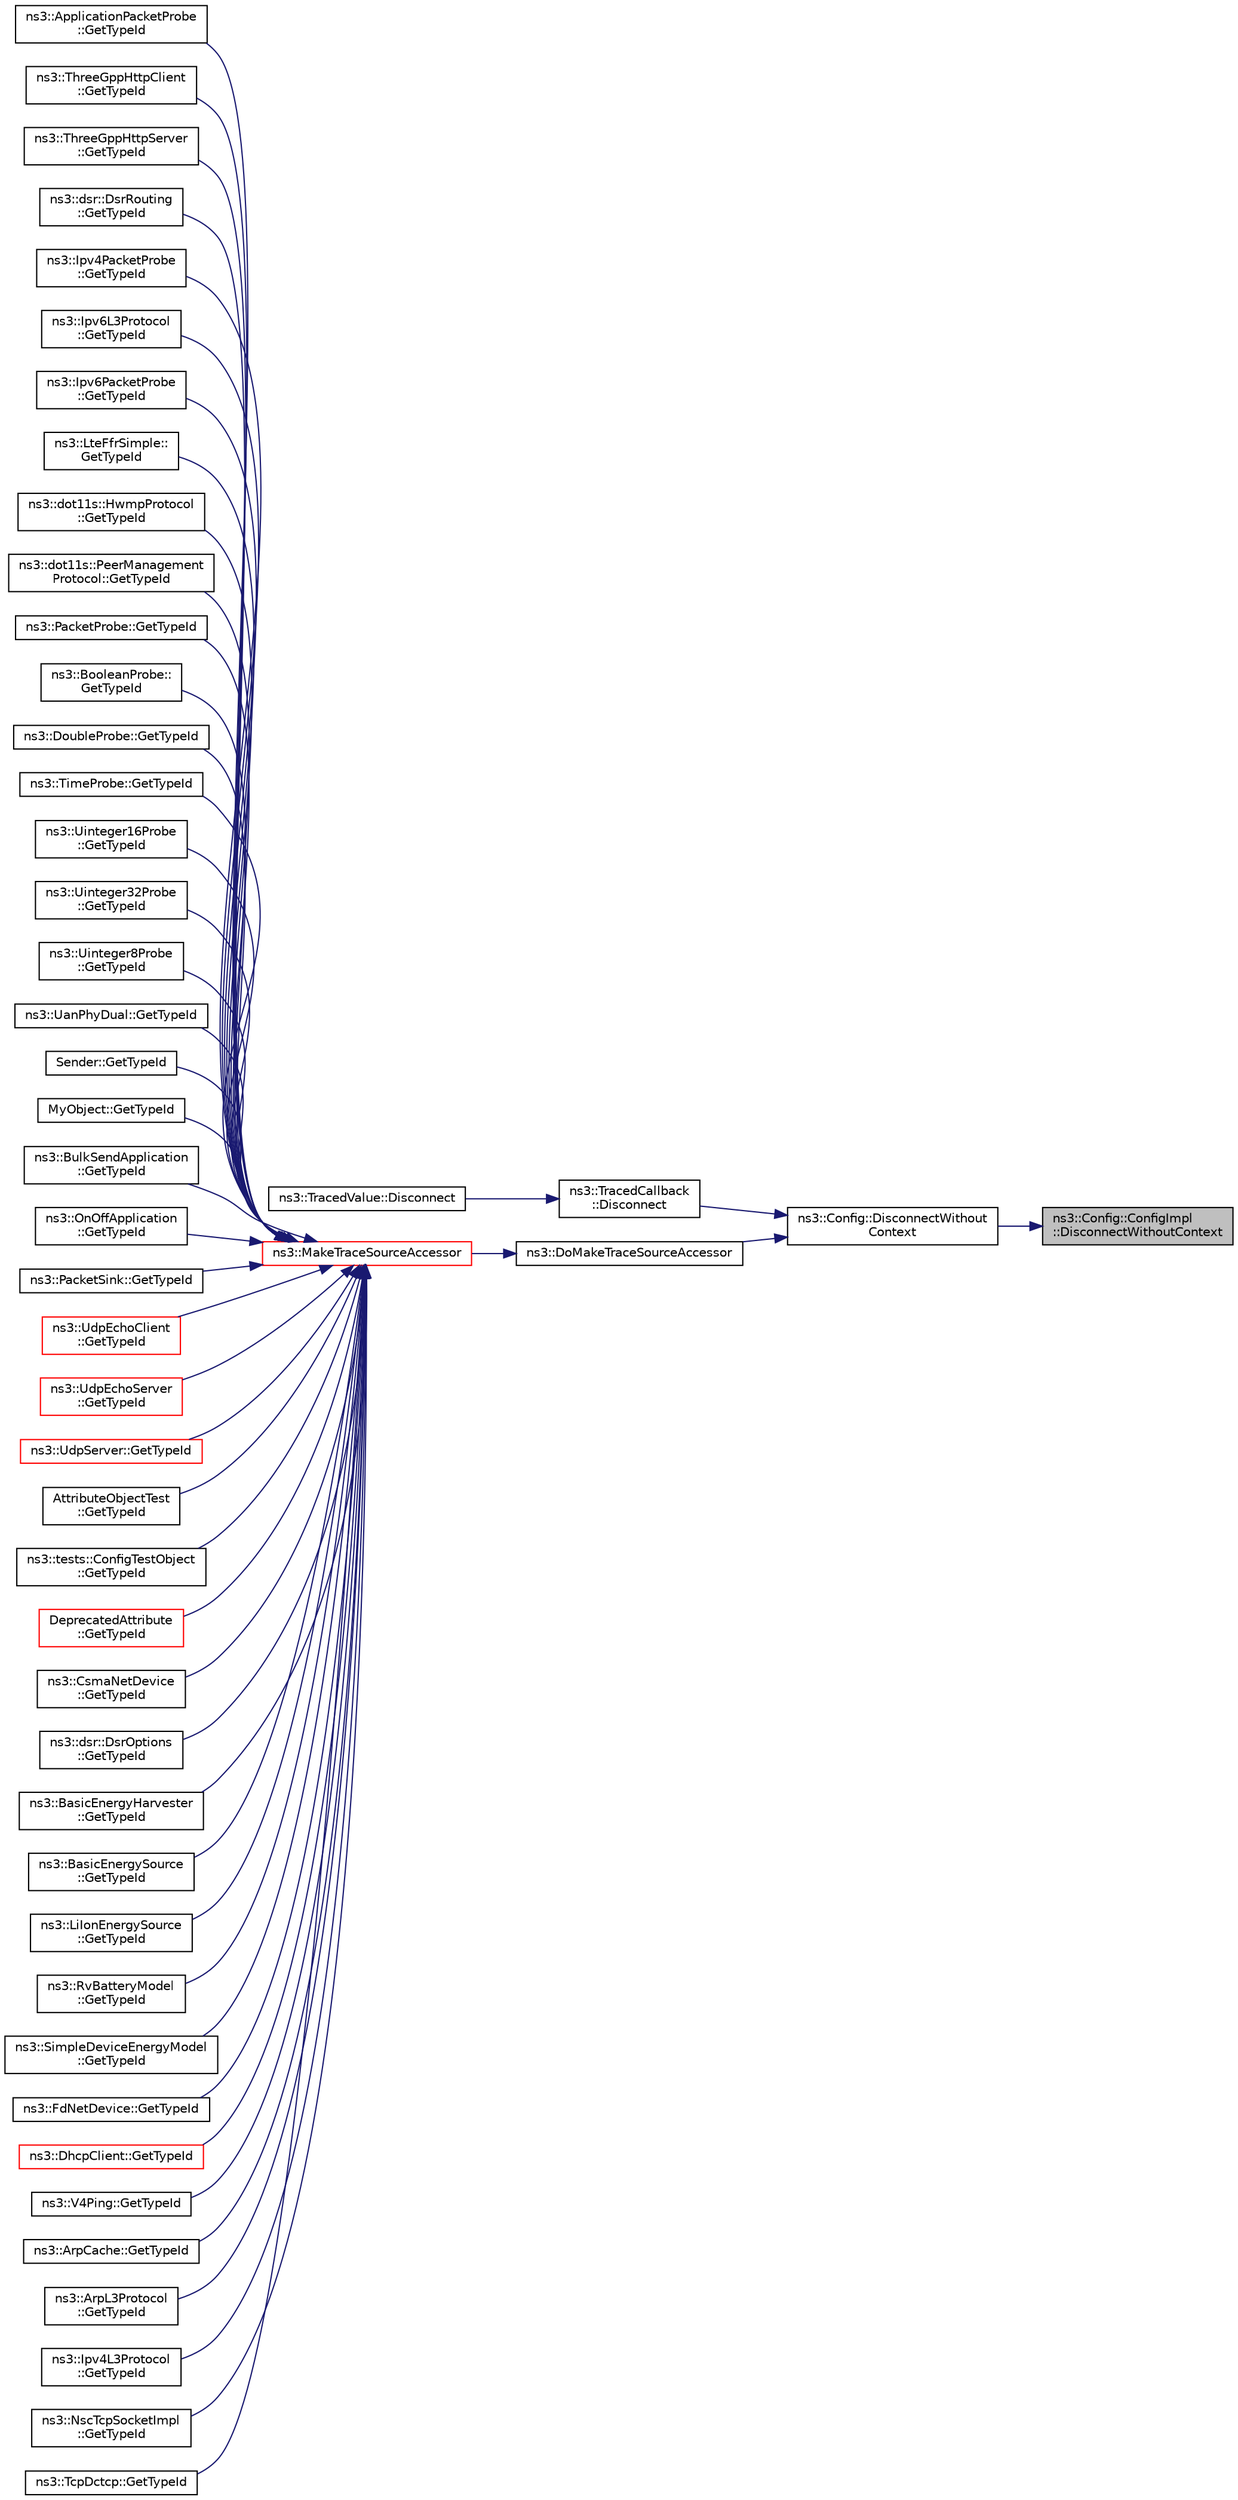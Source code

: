 digraph "ns3::Config::ConfigImpl::DisconnectWithoutContext"
{
 // LATEX_PDF_SIZE
  edge [fontname="Helvetica",fontsize="10",labelfontname="Helvetica",labelfontsize="10"];
  node [fontname="Helvetica",fontsize="10",shape=record];
  rankdir="RL";
  Node1 [label="ns3::Config::ConfigImpl\l::DisconnectWithoutContext",height=0.2,width=0.4,color="black", fillcolor="grey75", style="filled", fontcolor="black",tooltip=" "];
  Node1 -> Node2 [dir="back",color="midnightblue",fontsize="10",style="solid",fontname="Helvetica"];
  Node2 [label="ns3::Config::DisconnectWithout\lContext",height=0.2,width=0.4,color="black", fillcolor="white", style="filled",URL="$group__config.html#ga9979e293cae542020fada4824d0b3702",tooltip=" "];
  Node2 -> Node3 [dir="back",color="midnightblue",fontsize="10",style="solid",fontname="Helvetica"];
  Node3 [label="ns3::TracedCallback\l::Disconnect",height=0.2,width=0.4,color="black", fillcolor="white", style="filled",URL="$classns3_1_1_traced_callback.html#a6a66c74caa3d031dd9ab3bd0dfa9238a",tooltip="Remove from the chain a Callback which was connected with a context."];
  Node3 -> Node4 [dir="back",color="midnightblue",fontsize="10",style="solid",fontname="Helvetica"];
  Node4 [label="ns3::TracedValue::Disconnect",height=0.2,width=0.4,color="black", fillcolor="white", style="filled",URL="$classns3_1_1_traced_value.html#a7c818b7f58b4802ae7f5109776f40a3d",tooltip="Disconnect a Callback which was connected with context."];
  Node2 -> Node5 [dir="back",color="midnightblue",fontsize="10",style="solid",fontname="Helvetica"];
  Node5 [label="ns3::DoMakeTraceSourceAccessor",height=0.2,width=0.4,color="black", fillcolor="white", style="filled",URL="$group__tracing.html#ga58e9c4db480094cef0bb8d87118146e5",tooltip="MakeTraceSourceAccessor() implementation."];
  Node5 -> Node6 [dir="back",color="midnightblue",fontsize="10",style="solid",fontname="Helvetica"];
  Node6 [label="ns3::MakeTraceSourceAccessor",height=0.2,width=0.4,color="red", fillcolor="white", style="filled",URL="$group__tracing.html#gab21a770b9855af4e8f69f7531ea4a6b0",tooltip="Create a TraceSourceAccessor which will control access to the underlying trace source."];
  Node6 -> Node7 [dir="back",color="midnightblue",fontsize="10",style="solid",fontname="Helvetica"];
  Node7 [label="ns3::ApplicationPacketProbe\l::GetTypeId",height=0.2,width=0.4,color="black", fillcolor="white", style="filled",URL="$classns3_1_1_application_packet_probe.html#aeaab4ee7ff5a096c759241d18c052b43",tooltip="Get the type ID."];
  Node6 -> Node8 [dir="back",color="midnightblue",fontsize="10",style="solid",fontname="Helvetica"];
  Node8 [label="ns3::ThreeGppHttpClient\l::GetTypeId",height=0.2,width=0.4,color="black", fillcolor="white", style="filled",URL="$classns3_1_1_three_gpp_http_client.html#a751b0077c5fa1e6bbd1b7a1a3e59a1d4",tooltip="Returns the object TypeId."];
  Node6 -> Node9 [dir="back",color="midnightblue",fontsize="10",style="solid",fontname="Helvetica"];
  Node9 [label="ns3::ThreeGppHttpServer\l::GetTypeId",height=0.2,width=0.4,color="black", fillcolor="white", style="filled",URL="$classns3_1_1_three_gpp_http_server.html#a8e748be179ab841c194c05dcb90f9575",tooltip="Returns the object TypeId."];
  Node6 -> Node10 [dir="back",color="midnightblue",fontsize="10",style="solid",fontname="Helvetica"];
  Node10 [label="ns3::dsr::DsrRouting\l::GetTypeId",height=0.2,width=0.4,color="black", fillcolor="white", style="filled",URL="$classns3_1_1dsr_1_1_dsr_routing.html#add1c578a2b05d4e9bdd3d983b2e3b4ae",tooltip="Get the type identificator."];
  Node6 -> Node11 [dir="back",color="midnightblue",fontsize="10",style="solid",fontname="Helvetica"];
  Node11 [label="ns3::Ipv4PacketProbe\l::GetTypeId",height=0.2,width=0.4,color="black", fillcolor="white", style="filled",URL="$classns3_1_1_ipv4_packet_probe.html#ad5c77fc289c0f2b3b89454ba3a7b2eb5",tooltip="Get the type ID."];
  Node6 -> Node12 [dir="back",color="midnightblue",fontsize="10",style="solid",fontname="Helvetica"];
  Node12 [label="ns3::Ipv6L3Protocol\l::GetTypeId",height=0.2,width=0.4,color="black", fillcolor="white", style="filled",URL="$classns3_1_1_ipv6_l3_protocol.html#afb1b9affe13b7f2c4ccc0923fa291e11",tooltip="Get the type ID of this class."];
  Node6 -> Node13 [dir="back",color="midnightblue",fontsize="10",style="solid",fontname="Helvetica"];
  Node13 [label="ns3::Ipv6PacketProbe\l::GetTypeId",height=0.2,width=0.4,color="black", fillcolor="white", style="filled",URL="$classns3_1_1_ipv6_packet_probe.html#a29ddf89d820591b83f6723a7fdb7e377",tooltip="Get the type ID."];
  Node6 -> Node14 [dir="back",color="midnightblue",fontsize="10",style="solid",fontname="Helvetica"];
  Node14 [label="ns3::LteFfrSimple::\lGetTypeId",height=0.2,width=0.4,color="black", fillcolor="white", style="filled",URL="$classns3_1_1_lte_ffr_simple.html#aaefe303778e635e2daa55de8ed335429",tooltip="Get the type ID."];
  Node6 -> Node15 [dir="back",color="midnightblue",fontsize="10",style="solid",fontname="Helvetica"];
  Node15 [label="ns3::dot11s::HwmpProtocol\l::GetTypeId",height=0.2,width=0.4,color="black", fillcolor="white", style="filled",URL="$classns3_1_1dot11s_1_1_hwmp_protocol.html#a78243b5b294c6ab278cc0acae95960ac",tooltip="Get the type ID."];
  Node6 -> Node16 [dir="back",color="midnightblue",fontsize="10",style="solid",fontname="Helvetica"];
  Node16 [label="ns3::dot11s::PeerManagement\lProtocol::GetTypeId",height=0.2,width=0.4,color="black", fillcolor="white", style="filled",URL="$classns3_1_1dot11s_1_1_peer_management_protocol.html#a8341f80d9b79e21cf9cf6dbdd88db3e0",tooltip="Get the type ID."];
  Node6 -> Node17 [dir="back",color="midnightblue",fontsize="10",style="solid",fontname="Helvetica"];
  Node17 [label="ns3::PacketProbe::GetTypeId",height=0.2,width=0.4,color="black", fillcolor="white", style="filled",URL="$classns3_1_1_packet_probe.html#a746586a5e8a94585ab820ec72fac8c82",tooltip="Get the type ID."];
  Node6 -> Node18 [dir="back",color="midnightblue",fontsize="10",style="solid",fontname="Helvetica"];
  Node18 [label="ns3::BooleanProbe::\lGetTypeId",height=0.2,width=0.4,color="black", fillcolor="white", style="filled",URL="$classns3_1_1_boolean_probe.html#a67fd754e1b8332a97b19c25b70b331b7",tooltip="Get the type ID."];
  Node6 -> Node19 [dir="back",color="midnightblue",fontsize="10",style="solid",fontname="Helvetica"];
  Node19 [label="ns3::DoubleProbe::GetTypeId",height=0.2,width=0.4,color="black", fillcolor="white", style="filled",URL="$classns3_1_1_double_probe.html#ace0a3e9fd30c5412cecf3d2b4c935429",tooltip="Get the type ID."];
  Node6 -> Node20 [dir="back",color="midnightblue",fontsize="10",style="solid",fontname="Helvetica"];
  Node20 [label="ns3::TimeProbe::GetTypeId",height=0.2,width=0.4,color="black", fillcolor="white", style="filled",URL="$classns3_1_1_time_probe.html#a3eb8e61771557e9b58ea514f2bc54ce5",tooltip="Get the type ID."];
  Node6 -> Node21 [dir="back",color="midnightblue",fontsize="10",style="solid",fontname="Helvetica"];
  Node21 [label="ns3::Uinteger16Probe\l::GetTypeId",height=0.2,width=0.4,color="black", fillcolor="white", style="filled",URL="$classns3_1_1_uinteger16_probe.html#ac9e36b6d560839385c4769f1d2fceacb",tooltip="Get the type ID."];
  Node6 -> Node22 [dir="back",color="midnightblue",fontsize="10",style="solid",fontname="Helvetica"];
  Node22 [label="ns3::Uinteger32Probe\l::GetTypeId",height=0.2,width=0.4,color="black", fillcolor="white", style="filled",URL="$classns3_1_1_uinteger32_probe.html#a7a5db553d7f0881f9d05574e144a0823",tooltip="Get the type ID."];
  Node6 -> Node23 [dir="back",color="midnightblue",fontsize="10",style="solid",fontname="Helvetica"];
  Node23 [label="ns3::Uinteger8Probe\l::GetTypeId",height=0.2,width=0.4,color="black", fillcolor="white", style="filled",URL="$classns3_1_1_uinteger8_probe.html#a514e92b16bae5c529857dbae57ec3142",tooltip="Get the type ID."];
  Node6 -> Node24 [dir="back",color="midnightblue",fontsize="10",style="solid",fontname="Helvetica"];
  Node24 [label="ns3::UanPhyDual::GetTypeId",height=0.2,width=0.4,color="black", fillcolor="white", style="filled",URL="$classns3_1_1_uan_phy_dual.html#a752fb11320bd10e9ae1d92561eb02bac",tooltip="Register this type."];
  Node6 -> Node25 [dir="back",color="midnightblue",fontsize="10",style="solid",fontname="Helvetica"];
  Node25 [label="Sender::GetTypeId",height=0.2,width=0.4,color="black", fillcolor="white", style="filled",URL="$class_sender.html#a591857b8fe283eeb11f77e99de79b151",tooltip=" "];
  Node6 -> Node26 [dir="back",color="midnightblue",fontsize="10",style="solid",fontname="Helvetica"];
  Node26 [label="MyObject::GetTypeId",height=0.2,width=0.4,color="black", fillcolor="white", style="filled",URL="$class_my_object.html#abbfe63980781108c53fc37f841780479",tooltip="Register this type."];
  Node6 -> Node27 [dir="back",color="midnightblue",fontsize="10",style="solid",fontname="Helvetica"];
  Node27 [label="ns3::BulkSendApplication\l::GetTypeId",height=0.2,width=0.4,color="black", fillcolor="white", style="filled",URL="$classns3_1_1_bulk_send_application.html#ae019765d0ae807c8072ceee06f7ca66c",tooltip="Get the type ID."];
  Node6 -> Node28 [dir="back",color="midnightblue",fontsize="10",style="solid",fontname="Helvetica"];
  Node28 [label="ns3::OnOffApplication\l::GetTypeId",height=0.2,width=0.4,color="black", fillcolor="white", style="filled",URL="$classns3_1_1_on_off_application.html#a7e8932f513ab370e05db14f28389a2ec",tooltip="Get the type ID."];
  Node6 -> Node29 [dir="back",color="midnightblue",fontsize="10",style="solid",fontname="Helvetica"];
  Node29 [label="ns3::PacketSink::GetTypeId",height=0.2,width=0.4,color="black", fillcolor="white", style="filled",URL="$classns3_1_1_packet_sink.html#a1e48dd11e1375c234e0276b00919900e",tooltip="Get the type ID."];
  Node6 -> Node30 [dir="back",color="midnightblue",fontsize="10",style="solid",fontname="Helvetica"];
  Node30 [label="ns3::UdpEchoClient\l::GetTypeId",height=0.2,width=0.4,color="red", fillcolor="white", style="filled",URL="$classns3_1_1_udp_echo_client.html#a588785708510507df96ccef98df75adc",tooltip="Get the type ID."];
  Node6 -> Node32 [dir="back",color="midnightblue",fontsize="10",style="solid",fontname="Helvetica"];
  Node32 [label="ns3::UdpEchoServer\l::GetTypeId",height=0.2,width=0.4,color="red", fillcolor="white", style="filled",URL="$classns3_1_1_udp_echo_server.html#a2a7915bfe902587df682c6461797e0fd",tooltip="Get the type ID."];
  Node6 -> Node34 [dir="back",color="midnightblue",fontsize="10",style="solid",fontname="Helvetica"];
  Node34 [label="ns3::UdpServer::GetTypeId",height=0.2,width=0.4,color="red", fillcolor="white", style="filled",URL="$classns3_1_1_udp_server.html#a61864021612e37496fa36d5574934ad0",tooltip="Get the type ID."];
  Node6 -> Node36 [dir="back",color="midnightblue",fontsize="10",style="solid",fontname="Helvetica"];
  Node36 [label="AttributeObjectTest\l::GetTypeId",height=0.2,width=0.4,color="black", fillcolor="white", style="filled",URL="$class_attribute_object_test.html#a1a3064dae19725ebd81d6da0a74e7021",tooltip=" "];
  Node6 -> Node37 [dir="back",color="midnightblue",fontsize="10",style="solid",fontname="Helvetica"];
  Node37 [label="ns3::tests::ConfigTestObject\l::GetTypeId",height=0.2,width=0.4,color="black", fillcolor="white", style="filled",URL="$classns3_1_1tests_1_1_config_test_object.html#a7184e17d5480d51c65549c46f42f07e0",tooltip="Get the type ID."];
  Node6 -> Node38 [dir="back",color="midnightblue",fontsize="10",style="solid",fontname="Helvetica"];
  Node38 [label="DeprecatedAttribute\l::GetTypeId",height=0.2,width=0.4,color="red", fillcolor="white", style="filled",URL="$class_deprecated_attribute.html#a6288a8b7cf3b4b8ccc271c72d3241c9c",tooltip=" "];
  Node6 -> Node40 [dir="back",color="midnightblue",fontsize="10",style="solid",fontname="Helvetica"];
  Node40 [label="ns3::CsmaNetDevice\l::GetTypeId",height=0.2,width=0.4,color="black", fillcolor="white", style="filled",URL="$classns3_1_1_csma_net_device.html#aee49acd8c695a21662f2111c7771e92b",tooltip="Get the type ID."];
  Node6 -> Node41 [dir="back",color="midnightblue",fontsize="10",style="solid",fontname="Helvetica"];
  Node41 [label="ns3::dsr::DsrOptions\l::GetTypeId",height=0.2,width=0.4,color="black", fillcolor="white", style="filled",URL="$classns3_1_1dsr_1_1_dsr_options.html#a30eca80bb80530a2c64064930b399b7c",tooltip="Get the type identificator."];
  Node6 -> Node42 [dir="back",color="midnightblue",fontsize="10",style="solid",fontname="Helvetica"];
  Node42 [label="ns3::BasicEnergyHarvester\l::GetTypeId",height=0.2,width=0.4,color="black", fillcolor="white", style="filled",URL="$classns3_1_1_basic_energy_harvester.html#accbef0a2e6ad0d9f721b449561ecfd14",tooltip=" "];
  Node6 -> Node43 [dir="back",color="midnightblue",fontsize="10",style="solid",fontname="Helvetica"];
  Node43 [label="ns3::BasicEnergySource\l::GetTypeId",height=0.2,width=0.4,color="black", fillcolor="white", style="filled",URL="$classns3_1_1_basic_energy_source.html#aa8c6107bebcb44214d0aa99ca5aa842e",tooltip=" "];
  Node6 -> Node44 [dir="back",color="midnightblue",fontsize="10",style="solid",fontname="Helvetica"];
  Node44 [label="ns3::LiIonEnergySource\l::GetTypeId",height=0.2,width=0.4,color="black", fillcolor="white", style="filled",URL="$classns3_1_1_li_ion_energy_source.html#ae8939dafa5adcf6ad3528db1a479e829",tooltip=" "];
  Node6 -> Node45 [dir="back",color="midnightblue",fontsize="10",style="solid",fontname="Helvetica"];
  Node45 [label="ns3::RvBatteryModel\l::GetTypeId",height=0.2,width=0.4,color="black", fillcolor="white", style="filled",URL="$classns3_1_1_rv_battery_model.html#a427636046ac8a08ffe769cfe27239da2",tooltip=" "];
  Node6 -> Node46 [dir="back",color="midnightblue",fontsize="10",style="solid",fontname="Helvetica"];
  Node46 [label="ns3::SimpleDeviceEnergyModel\l::GetTypeId",height=0.2,width=0.4,color="black", fillcolor="white", style="filled",URL="$classns3_1_1_simple_device_energy_model.html#a7c04d53de802969ae710f6d8bebab459",tooltip=" "];
  Node6 -> Node47 [dir="back",color="midnightblue",fontsize="10",style="solid",fontname="Helvetica"];
  Node47 [label="ns3::FdNetDevice::GetTypeId",height=0.2,width=0.4,color="black", fillcolor="white", style="filled",URL="$classns3_1_1_fd_net_device.html#a8b80cb55852cbf8874d160bf2f4a3dc8",tooltip="Get the type ID."];
  Node6 -> Node48 [dir="back",color="midnightblue",fontsize="10",style="solid",fontname="Helvetica"];
  Node48 [label="ns3::DhcpClient::GetTypeId",height=0.2,width=0.4,color="red", fillcolor="white", style="filled",URL="$classns3_1_1_dhcp_client.html#af4b801f4060ffd201715c29114ccd31d",tooltip="Get the type ID."];
  Node6 -> Node50 [dir="back",color="midnightblue",fontsize="10",style="solid",fontname="Helvetica"];
  Node50 [label="ns3::V4Ping::GetTypeId",height=0.2,width=0.4,color="black", fillcolor="white", style="filled",URL="$classns3_1_1_v4_ping.html#af207b6dc0ed793798083c34a1c388770",tooltip="Get the type ID."];
  Node6 -> Node51 [dir="back",color="midnightblue",fontsize="10",style="solid",fontname="Helvetica"];
  Node51 [label="ns3::ArpCache::GetTypeId",height=0.2,width=0.4,color="black", fillcolor="white", style="filled",URL="$classns3_1_1_arp_cache.html#adc4d8785f0ea5a83b1248d580cfd9487",tooltip="Get the type ID."];
  Node6 -> Node52 [dir="back",color="midnightblue",fontsize="10",style="solid",fontname="Helvetica"];
  Node52 [label="ns3::ArpL3Protocol\l::GetTypeId",height=0.2,width=0.4,color="black", fillcolor="white", style="filled",URL="$classns3_1_1_arp_l3_protocol.html#a2733879f637c220b7876ff5edaaefcdf",tooltip="Get the type ID."];
  Node6 -> Node53 [dir="back",color="midnightblue",fontsize="10",style="solid",fontname="Helvetica"];
  Node53 [label="ns3::Ipv4L3Protocol\l::GetTypeId",height=0.2,width=0.4,color="black", fillcolor="white", style="filled",URL="$classns3_1_1_ipv4_l3_protocol.html#a6ba2da2443b09b292b75aad2a52ecc4b",tooltip="Get the type ID."];
  Node6 -> Node54 [dir="back",color="midnightblue",fontsize="10",style="solid",fontname="Helvetica"];
  Node54 [label="ns3::NscTcpSocketImpl\l::GetTypeId",height=0.2,width=0.4,color="black", fillcolor="white", style="filled",URL="$classns3_1_1_nsc_tcp_socket_impl.html#a886312a28a0d8ee64dda7d84b5d24a6c",tooltip="Get the type ID."];
  Node6 -> Node55 [dir="back",color="midnightblue",fontsize="10",style="solid",fontname="Helvetica"];
  Node55 [label="ns3::TcpDctcp::GetTypeId",height=0.2,width=0.4,color="black", fillcolor="white", style="filled",URL="$classns3_1_1_tcp_dctcp.html#a7c9d476e4341e4b5034f6c2f4f3a2df6",tooltip="Get the type ID."];
}
